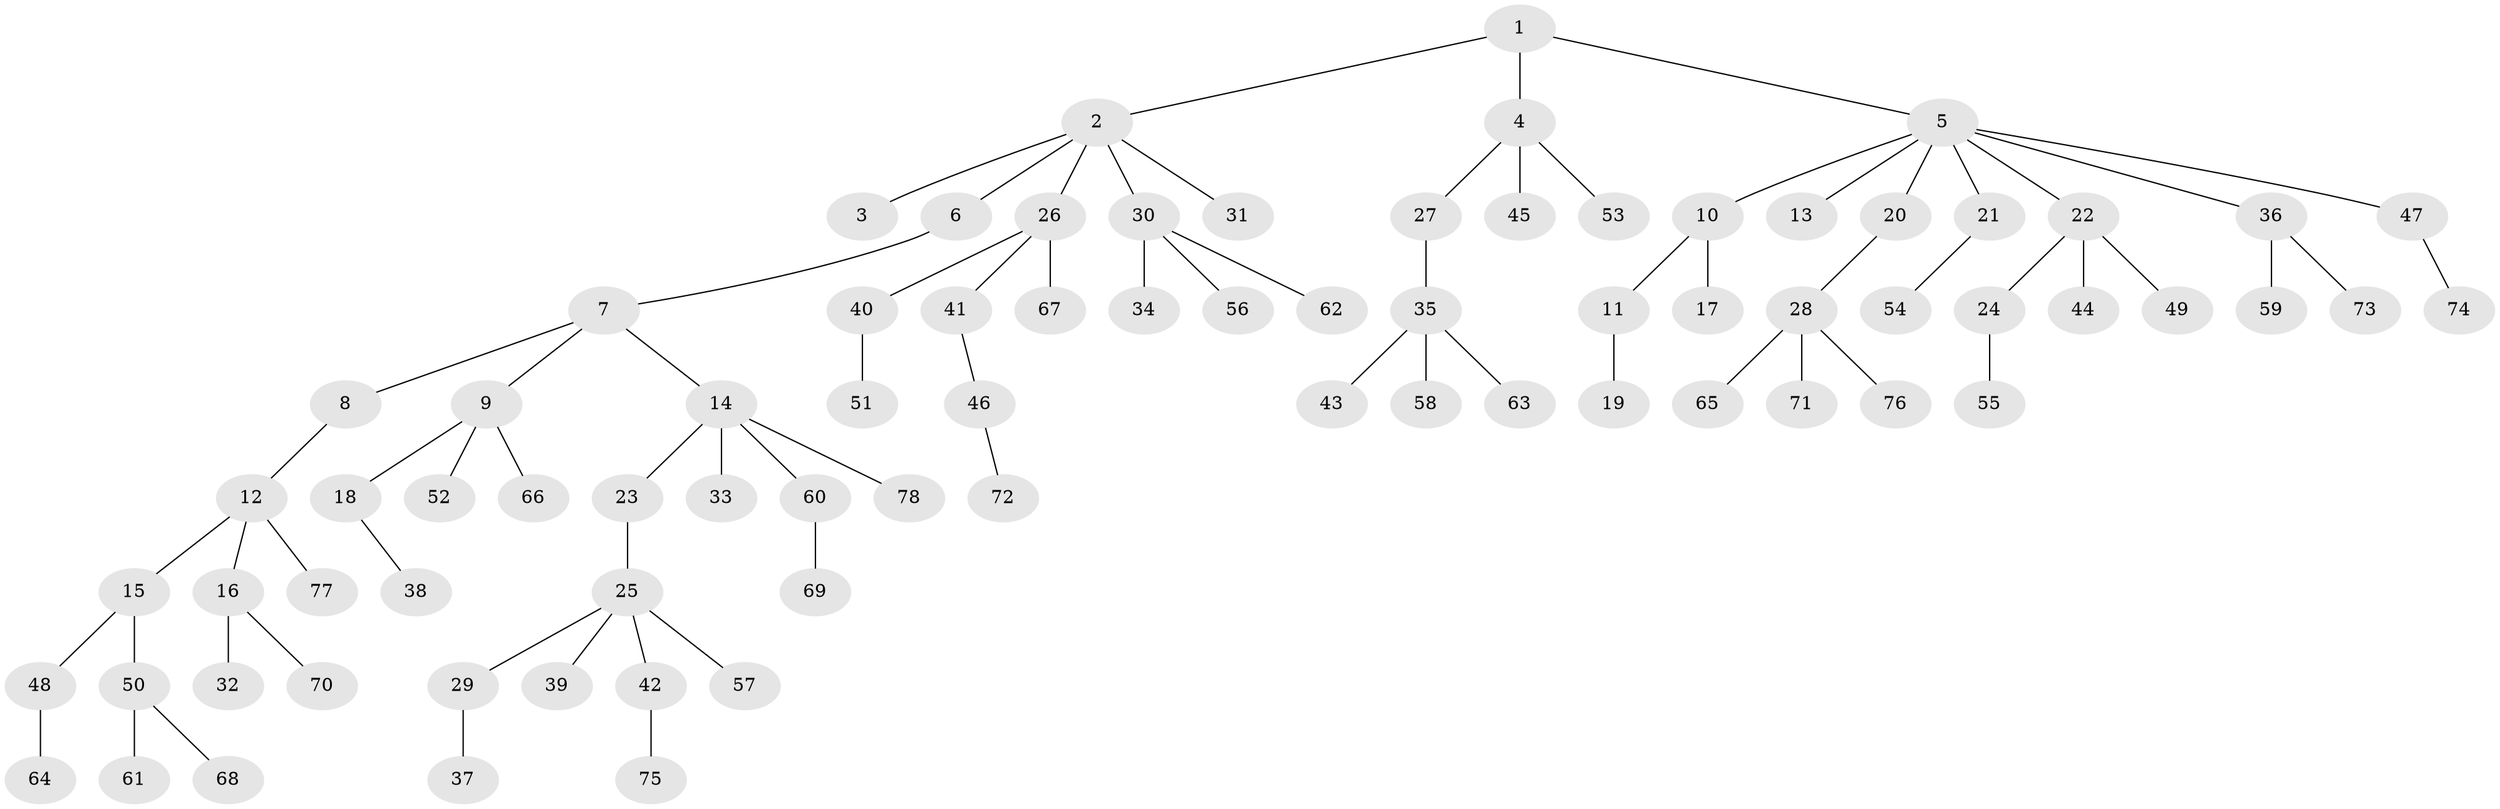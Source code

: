 // Generated by graph-tools (version 1.1) at 2025/26/03/09/25 03:26:29]
// undirected, 78 vertices, 77 edges
graph export_dot {
graph [start="1"]
  node [color=gray90,style=filled];
  1;
  2;
  3;
  4;
  5;
  6;
  7;
  8;
  9;
  10;
  11;
  12;
  13;
  14;
  15;
  16;
  17;
  18;
  19;
  20;
  21;
  22;
  23;
  24;
  25;
  26;
  27;
  28;
  29;
  30;
  31;
  32;
  33;
  34;
  35;
  36;
  37;
  38;
  39;
  40;
  41;
  42;
  43;
  44;
  45;
  46;
  47;
  48;
  49;
  50;
  51;
  52;
  53;
  54;
  55;
  56;
  57;
  58;
  59;
  60;
  61;
  62;
  63;
  64;
  65;
  66;
  67;
  68;
  69;
  70;
  71;
  72;
  73;
  74;
  75;
  76;
  77;
  78;
  1 -- 2;
  1 -- 4;
  1 -- 5;
  2 -- 3;
  2 -- 6;
  2 -- 26;
  2 -- 30;
  2 -- 31;
  4 -- 27;
  4 -- 45;
  4 -- 53;
  5 -- 10;
  5 -- 13;
  5 -- 20;
  5 -- 21;
  5 -- 22;
  5 -- 36;
  5 -- 47;
  6 -- 7;
  7 -- 8;
  7 -- 9;
  7 -- 14;
  8 -- 12;
  9 -- 18;
  9 -- 52;
  9 -- 66;
  10 -- 11;
  10 -- 17;
  11 -- 19;
  12 -- 15;
  12 -- 16;
  12 -- 77;
  14 -- 23;
  14 -- 33;
  14 -- 60;
  14 -- 78;
  15 -- 48;
  15 -- 50;
  16 -- 32;
  16 -- 70;
  18 -- 38;
  20 -- 28;
  21 -- 54;
  22 -- 24;
  22 -- 44;
  22 -- 49;
  23 -- 25;
  24 -- 55;
  25 -- 29;
  25 -- 39;
  25 -- 42;
  25 -- 57;
  26 -- 40;
  26 -- 41;
  26 -- 67;
  27 -- 35;
  28 -- 65;
  28 -- 71;
  28 -- 76;
  29 -- 37;
  30 -- 34;
  30 -- 56;
  30 -- 62;
  35 -- 43;
  35 -- 58;
  35 -- 63;
  36 -- 59;
  36 -- 73;
  40 -- 51;
  41 -- 46;
  42 -- 75;
  46 -- 72;
  47 -- 74;
  48 -- 64;
  50 -- 61;
  50 -- 68;
  60 -- 69;
}
